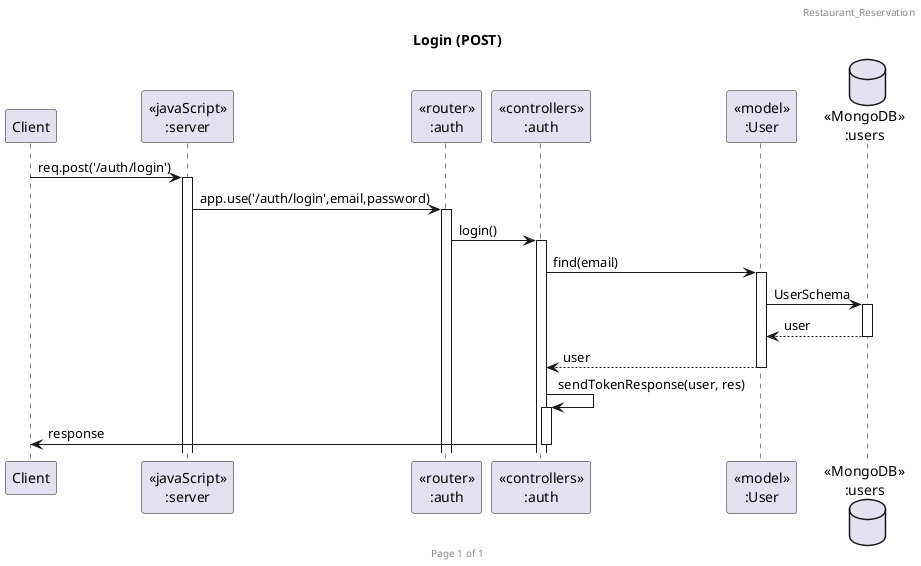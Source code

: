@startuml Restautrant login (POST)

header Restaurant_Reservation
footer Page %page% of %lastpage%
title "Login (POST)"

participant "Client" as client
participant "<<javaScript>>\n:server" as server
participant "<<router>>\n:auth" as routerAuth
' participant "<<mittleware>>\n:auth" as middlewareAuth
participant "<<controllers>>\n:auth" as controllersAuth
participant "<<model>>\n:User" as modelUser
database "<<MongoDB>>\n:users" as UserDatabase

client->server ++:req.post('/auth/login')
server->routerAuth ++:app.use('/auth/login',email,password)
routerAuth -> controllersAuth ++:login()
controllersAuth->modelUser++:find(email)
modelUser ->UserDatabase ++: UserSchema
UserDatabase --> modelUser --: user
modelUser --> controllersAuth --:user
controllersAuth -> controllersAuth ++: sendTokenResponse(user, res)
controllersAuth->client --:response

@enduml

